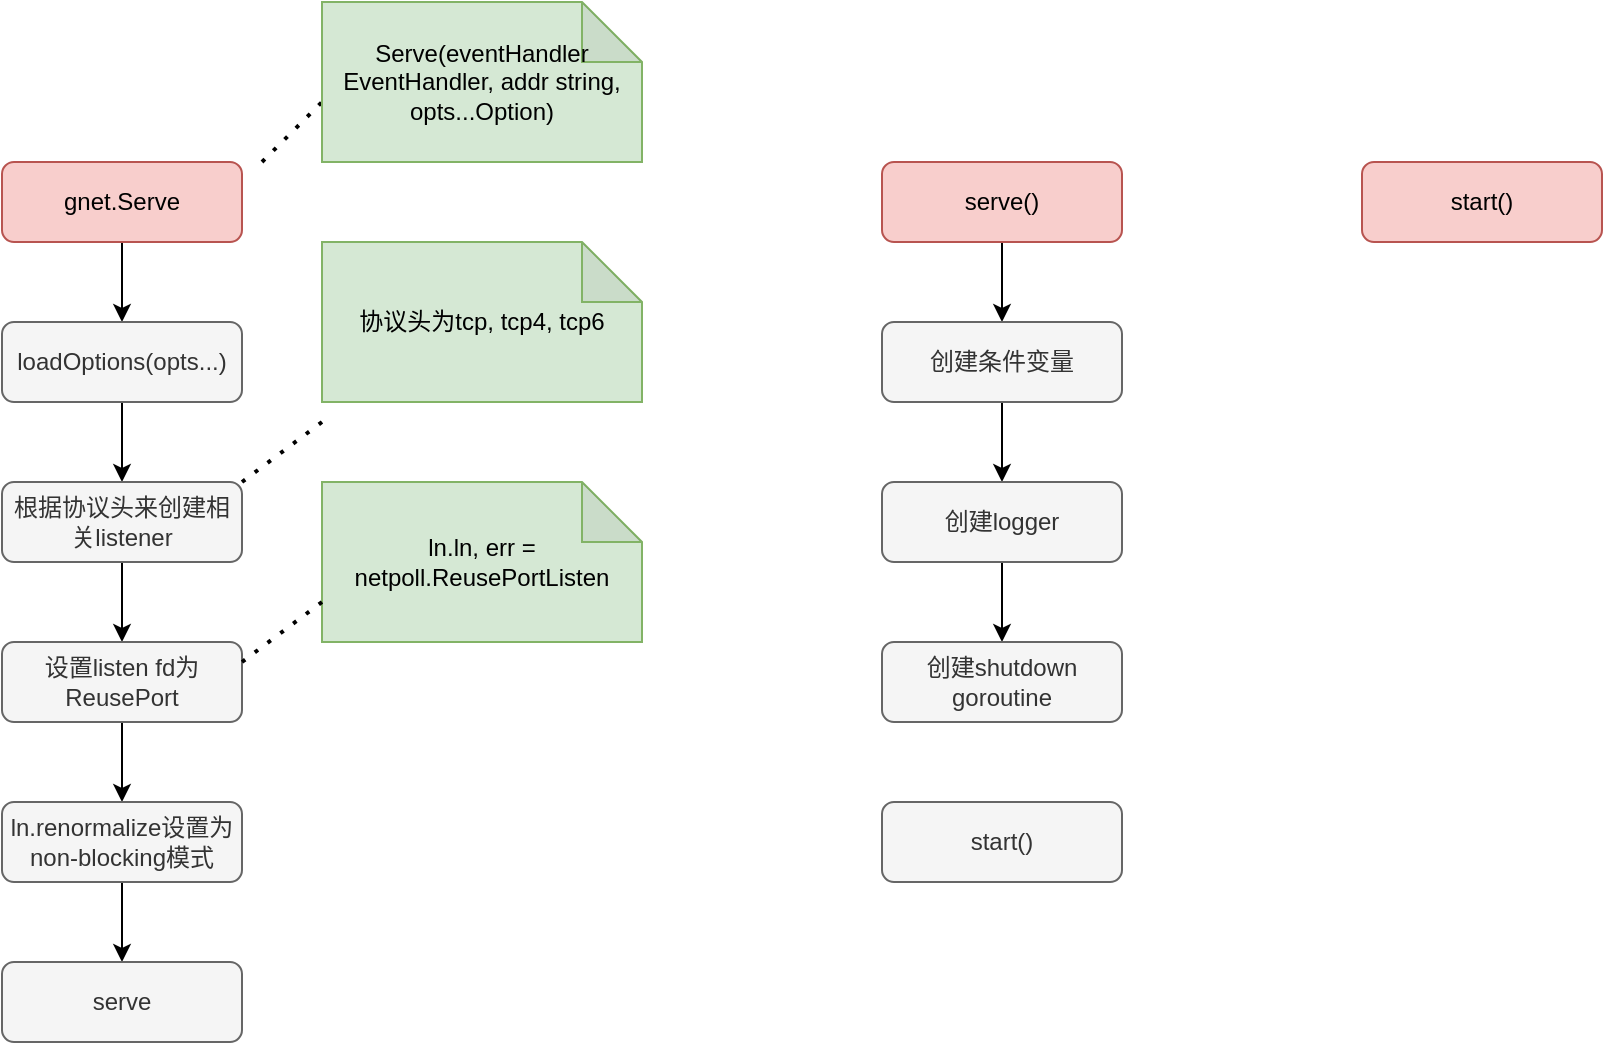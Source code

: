 <mxfile version="13.4.3" type="github"><diagram id="C5RBs43oDa-KdzZeNtuy" name="Server"><mxGraphModel dx="981" dy="605" grid="1" gridSize="10" guides="1" tooltips="1" connect="1" arrows="1" fold="1" page="1" pageScale="1" pageWidth="827" pageHeight="1169" math="0" shadow="0"><root><mxCell id="WIyWlLk6GJQsqaUBKTNV-0"/><mxCell id="WIyWlLk6GJQsqaUBKTNV-1" parent="WIyWlLk6GJQsqaUBKTNV-0"/><mxCell id="9afKgdJutxV0kFhV7ePZ-15" style="edgeStyle=orthogonalEdgeStyle;rounded=0;orthogonalLoop=1;jettySize=auto;html=1;exitX=0.5;exitY=1;exitDx=0;exitDy=0;entryX=0.5;entryY=0;entryDx=0;entryDy=0;" edge="1" parent="WIyWlLk6GJQsqaUBKTNV-1" source="9afKgdJutxV0kFhV7ePZ-0" target="9afKgdJutxV0kFhV7ePZ-3"><mxGeometry relative="1" as="geometry"/></mxCell><mxCell id="9afKgdJutxV0kFhV7ePZ-0" value="gnet.Serve" style="rounded=1;whiteSpace=wrap;html=1;fillColor=#f8cecc;strokeColor=#b85450;" vertex="1" parent="WIyWlLk6GJQsqaUBKTNV-1"><mxGeometry x="80" y="120" width="120" height="40" as="geometry"/></mxCell><mxCell id="9afKgdJutxV0kFhV7ePZ-2" value="" style="endArrow=none;dashed=1;html=1;dashPattern=1 3;strokeWidth=2;" edge="1" parent="WIyWlLk6GJQsqaUBKTNV-1"><mxGeometry width="50" height="50" relative="1" as="geometry"><mxPoint x="210" y="120" as="sourcePoint"/><mxPoint x="240" y="90" as="targetPoint"/></mxGeometry></mxCell><mxCell id="9afKgdJutxV0kFhV7ePZ-16" style="edgeStyle=orthogonalEdgeStyle;rounded=0;orthogonalLoop=1;jettySize=auto;html=1;exitX=0.5;exitY=1;exitDx=0;exitDy=0;entryX=0.5;entryY=0;entryDx=0;entryDy=0;" edge="1" parent="WIyWlLk6GJQsqaUBKTNV-1" source="9afKgdJutxV0kFhV7ePZ-3" target="9afKgdJutxV0kFhV7ePZ-4"><mxGeometry relative="1" as="geometry"/></mxCell><mxCell id="9afKgdJutxV0kFhV7ePZ-3" value="loadOptions(opts...)" style="rounded=1;whiteSpace=wrap;html=1;fillColor=#f5f5f5;strokeColor=#666666;fontColor=#333333;" vertex="1" parent="WIyWlLk6GJQsqaUBKTNV-1"><mxGeometry x="80" y="200" width="120" height="40" as="geometry"/></mxCell><mxCell id="9afKgdJutxV0kFhV7ePZ-17" style="edgeStyle=orthogonalEdgeStyle;rounded=0;orthogonalLoop=1;jettySize=auto;html=1;exitX=0.5;exitY=1;exitDx=0;exitDy=0;entryX=0.5;entryY=0;entryDx=0;entryDy=0;" edge="1" parent="WIyWlLk6GJQsqaUBKTNV-1" source="9afKgdJutxV0kFhV7ePZ-4" target="9afKgdJutxV0kFhV7ePZ-9"><mxGeometry relative="1" as="geometry"/></mxCell><mxCell id="9afKgdJutxV0kFhV7ePZ-4" value="根据协议头来创建相关listener" style="rounded=1;whiteSpace=wrap;html=1;fillColor=#f5f5f5;strokeColor=#666666;fontColor=#333333;" vertex="1" parent="WIyWlLk6GJQsqaUBKTNV-1"><mxGeometry x="80" y="280" width="120" height="40" as="geometry"/></mxCell><mxCell id="9afKgdJutxV0kFhV7ePZ-6" value="" style="endArrow=none;dashed=1;html=1;dashPattern=1 3;strokeWidth=2;exitX=1;exitY=0;exitDx=0;exitDy=0;exitPerimeter=0;" edge="1" parent="WIyWlLk6GJQsqaUBKTNV-1" source="9afKgdJutxV0kFhV7ePZ-4"><mxGeometry width="50" height="50" relative="1" as="geometry"><mxPoint x="200" y="290" as="sourcePoint"/><mxPoint x="240" y="250" as="targetPoint"/></mxGeometry></mxCell><mxCell id="9afKgdJutxV0kFhV7ePZ-22" style="edgeStyle=orthogonalEdgeStyle;rounded=0;orthogonalLoop=1;jettySize=auto;html=1;exitX=0.5;exitY=1;exitDx=0;exitDy=0;" edge="1" parent="WIyWlLk6GJQsqaUBKTNV-1" source="9afKgdJutxV0kFhV7ePZ-9" target="9afKgdJutxV0kFhV7ePZ-18"><mxGeometry relative="1" as="geometry"/></mxCell><mxCell id="9afKgdJutxV0kFhV7ePZ-9" value="设置listen fd为ReusePort" style="rounded=1;whiteSpace=wrap;html=1;fillColor=#f5f5f5;strokeColor=#666666;fontColor=#333333;" vertex="1" parent="WIyWlLk6GJQsqaUBKTNV-1"><mxGeometry x="80" y="360" width="120" height="40" as="geometry"/></mxCell><mxCell id="9afKgdJutxV0kFhV7ePZ-11" value="&lt;span&gt;Serve(eventHandler EventHandler, addr string, opts...Option)&lt;/span&gt;" style="shape=note;whiteSpace=wrap;html=1;backgroundOutline=1;darkOpacity=0.05;fillColor=#d5e8d4;strokeColor=#82b366;" vertex="1" parent="WIyWlLk6GJQsqaUBKTNV-1"><mxGeometry x="240" y="40" width="160" height="80" as="geometry"/></mxCell><mxCell id="9afKgdJutxV0kFhV7ePZ-12" value="协议头为tcp, tcp4, tcp6" style="shape=note;whiteSpace=wrap;html=1;backgroundOutline=1;darkOpacity=0.05;fillColor=#d5e8d4;strokeColor=#82b366;" vertex="1" parent="WIyWlLk6GJQsqaUBKTNV-1"><mxGeometry x="240" y="160" width="160" height="80" as="geometry"/></mxCell><mxCell id="9afKgdJutxV0kFhV7ePZ-13" value="ln.ln, err = netpoll.ReusePortListen" style="shape=note;whiteSpace=wrap;html=1;backgroundOutline=1;darkOpacity=0.05;fillColor=#d5e8d4;strokeColor=#82b366;" vertex="1" parent="WIyWlLk6GJQsqaUBKTNV-1"><mxGeometry x="240" y="280" width="160" height="80" as="geometry"/></mxCell><mxCell id="9afKgdJutxV0kFhV7ePZ-14" value="" style="endArrow=none;dashed=1;html=1;dashPattern=1 3;strokeWidth=2;exitX=1;exitY=0;exitDx=0;exitDy=0;exitPerimeter=0;" edge="1" parent="WIyWlLk6GJQsqaUBKTNV-1"><mxGeometry width="50" height="50" relative="1" as="geometry"><mxPoint x="200" y="370" as="sourcePoint"/><mxPoint x="240" y="340" as="targetPoint"/></mxGeometry></mxCell><mxCell id="9afKgdJutxV0kFhV7ePZ-23" style="edgeStyle=orthogonalEdgeStyle;rounded=0;orthogonalLoop=1;jettySize=auto;html=1;exitX=0.5;exitY=1;exitDx=0;exitDy=0;" edge="1" parent="WIyWlLk6GJQsqaUBKTNV-1" source="9afKgdJutxV0kFhV7ePZ-18" target="9afKgdJutxV0kFhV7ePZ-21"><mxGeometry relative="1" as="geometry"/></mxCell><mxCell id="9afKgdJutxV0kFhV7ePZ-18" value="ln.renormalize设置为non-blocking模式" style="rounded=1;whiteSpace=wrap;html=1;fillColor=#f5f5f5;strokeColor=#666666;fontColor=#333333;" vertex="1" parent="WIyWlLk6GJQsqaUBKTNV-1"><mxGeometry x="80" y="440" width="120" height="40" as="geometry"/></mxCell><mxCell id="9afKgdJutxV0kFhV7ePZ-21" value="serve" style="rounded=1;whiteSpace=wrap;html=1;fillColor=#f5f5f5;strokeColor=#666666;fontColor=#333333;" vertex="1" parent="WIyWlLk6GJQsqaUBKTNV-1"><mxGeometry x="80" y="520" width="120" height="40" as="geometry"/></mxCell><mxCell id="9afKgdJutxV0kFhV7ePZ-28" style="edgeStyle=orthogonalEdgeStyle;rounded=0;orthogonalLoop=1;jettySize=auto;html=1;exitX=0.5;exitY=1;exitDx=0;exitDy=0;entryX=0.5;entryY=0;entryDx=0;entryDy=0;" edge="1" parent="WIyWlLk6GJQsqaUBKTNV-1" source="9afKgdJutxV0kFhV7ePZ-24" target="9afKgdJutxV0kFhV7ePZ-25"><mxGeometry relative="1" as="geometry"/></mxCell><mxCell id="9afKgdJutxV0kFhV7ePZ-24" value="serve()" style="rounded=1;whiteSpace=wrap;html=1;fillColor=#f8cecc;strokeColor=#b85450;" vertex="1" parent="WIyWlLk6GJQsqaUBKTNV-1"><mxGeometry x="520" y="120" width="120" height="40" as="geometry"/></mxCell><mxCell id="9afKgdJutxV0kFhV7ePZ-29" style="edgeStyle=orthogonalEdgeStyle;rounded=0;orthogonalLoop=1;jettySize=auto;html=1;exitX=0.5;exitY=1;exitDx=0;exitDy=0;entryX=0.5;entryY=0;entryDx=0;entryDy=0;" edge="1" parent="WIyWlLk6GJQsqaUBKTNV-1" source="9afKgdJutxV0kFhV7ePZ-25" target="9afKgdJutxV0kFhV7ePZ-26"><mxGeometry relative="1" as="geometry"/></mxCell><mxCell id="9afKgdJutxV0kFhV7ePZ-25" value="创建条件变量" style="rounded=1;whiteSpace=wrap;html=1;fillColor=#f5f5f5;strokeColor=#666666;fontColor=#333333;" vertex="1" parent="WIyWlLk6GJQsqaUBKTNV-1"><mxGeometry x="520" y="200" width="120" height="40" as="geometry"/></mxCell><mxCell id="9afKgdJutxV0kFhV7ePZ-30" style="edgeStyle=orthogonalEdgeStyle;rounded=0;orthogonalLoop=1;jettySize=auto;html=1;exitX=0.5;exitY=1;exitDx=0;exitDy=0;" edge="1" parent="WIyWlLk6GJQsqaUBKTNV-1" source="9afKgdJutxV0kFhV7ePZ-26" target="9afKgdJutxV0kFhV7ePZ-27"><mxGeometry relative="1" as="geometry"/></mxCell><mxCell id="9afKgdJutxV0kFhV7ePZ-26" value="创建logger" style="rounded=1;whiteSpace=wrap;html=1;fillColor=#f5f5f5;strokeColor=#666666;fontColor=#333333;" vertex="1" parent="WIyWlLk6GJQsqaUBKTNV-1"><mxGeometry x="520" y="280" width="120" height="40" as="geometry"/></mxCell><mxCell id="9afKgdJutxV0kFhV7ePZ-27" value="创建shutdown goroutine" style="rounded=1;whiteSpace=wrap;html=1;fillColor=#f5f5f5;strokeColor=#666666;fontColor=#333333;" vertex="1" parent="WIyWlLk6GJQsqaUBKTNV-1"><mxGeometry x="520" y="360" width="120" height="40" as="geometry"/></mxCell><mxCell id="9afKgdJutxV0kFhV7ePZ-31" value="start()" style="rounded=1;whiteSpace=wrap;html=1;fillColor=#f5f5f5;strokeColor=#666666;fontColor=#333333;" vertex="1" parent="WIyWlLk6GJQsqaUBKTNV-1"><mxGeometry x="520" y="440" width="120" height="40" as="geometry"/></mxCell><mxCell id="9afKgdJutxV0kFhV7ePZ-32" value="start()" style="rounded=1;whiteSpace=wrap;html=1;fillColor=#f8cecc;strokeColor=#b85450;" vertex="1" parent="WIyWlLk6GJQsqaUBKTNV-1"><mxGeometry x="760" y="120" width="120" height="40" as="geometry"/></mxCell></root></mxGraphModel></diagram></mxfile>